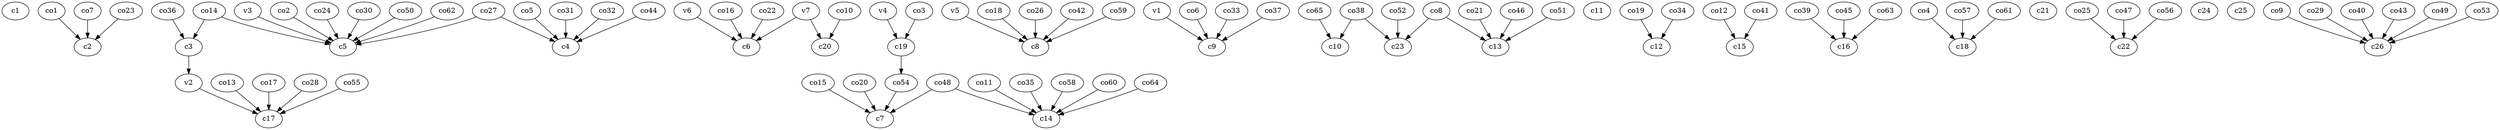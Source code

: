 strict digraph  {
c1;
c2;
c3;
c4;
c5;
c6;
c7;
c8;
c9;
c10;
c11;
c12;
c13;
c14;
c15;
c16;
c17;
c18;
c19;
c20;
c21;
c22;
c23;
c24;
c25;
c26;
v1;
v2;
v3;
v4;
v5;
v6;
v7;
co1;
co2;
co3;
co4;
co5;
co6;
co7;
co8;
co9;
co10;
co11;
co12;
co13;
co14;
co15;
co16;
co17;
co18;
co19;
co20;
co21;
co22;
co23;
co24;
co25;
co26;
co27;
co28;
co29;
co30;
co31;
co32;
co33;
co34;
co35;
co36;
co37;
co38;
co39;
co40;
co41;
co42;
co43;
co44;
co45;
co46;
co47;
co48;
co49;
co50;
co51;
co52;
co53;
co54;
co55;
co56;
co57;
co58;
co59;
co60;
co61;
co62;
co63;
co64;
co65;
c3 -> v2  [weight=1];
c19 -> co54  [weight=1];
v1 -> c9  [weight=1];
v2 -> c17  [weight=1];
v3 -> c5  [weight=1];
v4 -> c19  [weight=1];
v5 -> c8  [weight=1];
v6 -> c6  [weight=1];
v7 -> c20  [weight=1];
v7 -> c6  [weight=1];
co1 -> c2  [weight=1];
co2 -> c5  [weight=1];
co3 -> c19  [weight=1];
co4 -> c18  [weight=1];
co5 -> c4  [weight=1];
co6 -> c9  [weight=1];
co7 -> c2  [weight=1];
co8 -> c23  [weight=1];
co8 -> c13  [weight=1];
co9 -> c26  [weight=1];
co10 -> c20  [weight=1];
co11 -> c14  [weight=1];
co12 -> c15  [weight=1];
co13 -> c17  [weight=1];
co14 -> c3  [weight=1];
co14 -> c5  [weight=1];
co15 -> c7  [weight=1];
co16 -> c6  [weight=1];
co17 -> c17  [weight=1];
co18 -> c8  [weight=1];
co19 -> c12  [weight=1];
co20 -> c7  [weight=1];
co21 -> c13  [weight=1];
co22 -> c6  [weight=1];
co23 -> c2  [weight=1];
co24 -> c5  [weight=1];
co25 -> c22  [weight=1];
co26 -> c8  [weight=1];
co27 -> c5  [weight=1];
co27 -> c4  [weight=1];
co28 -> c17  [weight=1];
co29 -> c26  [weight=1];
co30 -> c5  [weight=1];
co31 -> c4  [weight=1];
co32 -> c4  [weight=1];
co33 -> c9  [weight=1];
co34 -> c12  [weight=1];
co35 -> c14  [weight=1];
co36 -> c3  [weight=1];
co37 -> c9  [weight=1];
co38 -> c10  [weight=1];
co38 -> c23  [weight=1];
co39 -> c16  [weight=1];
co40 -> c26  [weight=1];
co41 -> c15  [weight=1];
co42 -> c8  [weight=1];
co43 -> c26  [weight=1];
co44 -> c4  [weight=1];
co45 -> c16  [weight=1];
co46 -> c13  [weight=1];
co47 -> c22  [weight=1];
co48 -> c14  [weight=1];
co48 -> c7  [weight=1];
co49 -> c26  [weight=1];
co50 -> c5  [weight=1];
co51 -> c13  [weight=1];
co52 -> c23  [weight=1];
co53 -> c26  [weight=1];
co54 -> c7  [weight=1];
co55 -> c17  [weight=1];
co56 -> c22  [weight=1];
co57 -> c18  [weight=1];
co58 -> c14  [weight=1];
co59 -> c8  [weight=1];
co60 -> c14  [weight=1];
co61 -> c18  [weight=1];
co62 -> c5  [weight=1];
co63 -> c16  [weight=1];
co64 -> c14  [weight=1];
co65 -> c10  [weight=1];
}
